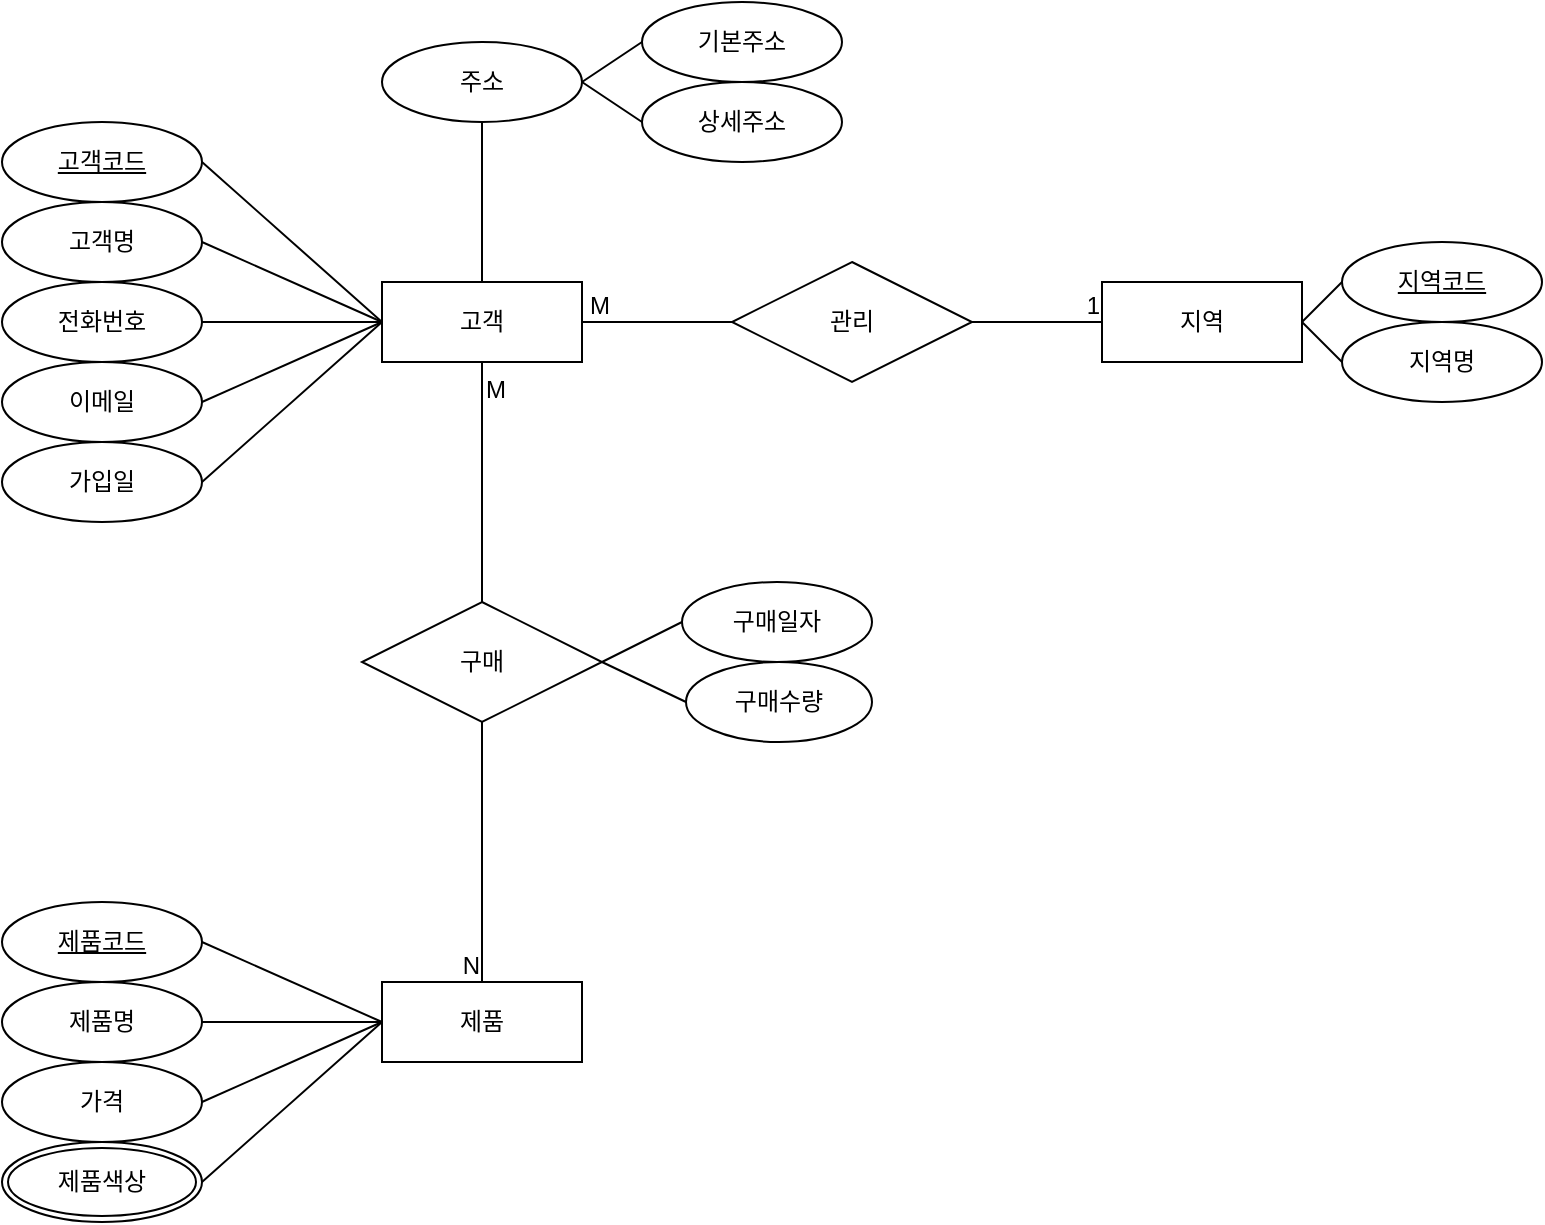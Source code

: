 <mxfile version="23.0.2" type="github" pages="2">
  <diagram name="페이지-1" id="3c_zR6h8Y0xAuQywZSEh">
    <mxGraphModel dx="1320" dy="755" grid="1" gridSize="10" guides="1" tooltips="1" connect="1" arrows="1" fold="1" page="1" pageScale="1" pageWidth="827" pageHeight="1169" math="0" shadow="0">
      <root>
        <mxCell id="0" />
        <mxCell id="1" parent="0" />
        <mxCell id="mEvZA36KdRtor6zK0jfW-5" value="고객명" style="ellipse;whiteSpace=wrap;html=1;align=center;" vertex="1" parent="1">
          <mxGeometry x="40" y="140" width="100" height="40" as="geometry" />
        </mxCell>
        <mxCell id="mEvZA36KdRtor6zK0jfW-7" value="고객" style="whiteSpace=wrap;html=1;align=center;" vertex="1" parent="1">
          <mxGeometry x="230" y="180" width="100" height="40" as="geometry" />
        </mxCell>
        <mxCell id="mEvZA36KdRtor6zK0jfW-8" value="전화번호" style="ellipse;whiteSpace=wrap;html=1;align=center;" vertex="1" parent="1">
          <mxGeometry x="40" y="180" width="100" height="40" as="geometry" />
        </mxCell>
        <mxCell id="mEvZA36KdRtor6zK0jfW-9" value="이메일" style="ellipse;whiteSpace=wrap;html=1;align=center;" vertex="1" parent="1">
          <mxGeometry x="40" y="220" width="100" height="40" as="geometry" />
        </mxCell>
        <mxCell id="mEvZA36KdRtor6zK0jfW-12" value="가입일" style="ellipse;whiteSpace=wrap;html=1;align=center;" vertex="1" parent="1">
          <mxGeometry x="40" y="260" width="100" height="40" as="geometry" />
        </mxCell>
        <mxCell id="mEvZA36KdRtor6zK0jfW-15" value="" style="endArrow=none;html=1;rounded=0;entryX=0;entryY=0.5;entryDx=0;entryDy=0;exitX=1;exitY=0.5;exitDx=0;exitDy=0;" edge="1" parent="1" source="mEvZA36KdRtor6zK0jfW-52" target="mEvZA36KdRtor6zK0jfW-7">
          <mxGeometry relative="1" as="geometry">
            <mxPoint x="140" y="100" as="sourcePoint" />
            <mxPoint x="300" y="99.52" as="targetPoint" />
          </mxGeometry>
        </mxCell>
        <mxCell id="mEvZA36KdRtor6zK0jfW-16" value="" style="endArrow=none;html=1;rounded=0;exitX=1;exitY=0.5;exitDx=0;exitDy=0;entryX=0;entryY=0.5;entryDx=0;entryDy=0;" edge="1" parent="1" source="mEvZA36KdRtor6zK0jfW-5" target="mEvZA36KdRtor6zK0jfW-7">
          <mxGeometry relative="1" as="geometry">
            <mxPoint x="270" y="330" as="sourcePoint" />
            <mxPoint x="430" y="330" as="targetPoint" />
          </mxGeometry>
        </mxCell>
        <mxCell id="mEvZA36KdRtor6zK0jfW-17" value="" style="endArrow=none;html=1;rounded=0;exitX=1;exitY=0.5;exitDx=0;exitDy=0;entryX=0;entryY=0.5;entryDx=0;entryDy=0;" edge="1" parent="1" source="mEvZA36KdRtor6zK0jfW-8" target="mEvZA36KdRtor6zK0jfW-7">
          <mxGeometry relative="1" as="geometry">
            <mxPoint x="280" y="340" as="sourcePoint" />
            <mxPoint x="440" y="340" as="targetPoint" />
          </mxGeometry>
        </mxCell>
        <mxCell id="mEvZA36KdRtor6zK0jfW-18" value="" style="endArrow=none;html=1;rounded=0;exitX=1;exitY=0.5;exitDx=0;exitDy=0;entryX=0;entryY=0.5;entryDx=0;entryDy=0;" edge="1" parent="1" source="mEvZA36KdRtor6zK0jfW-9" target="mEvZA36KdRtor6zK0jfW-7">
          <mxGeometry relative="1" as="geometry">
            <mxPoint x="290" y="350" as="sourcePoint" />
            <mxPoint x="450" y="350" as="targetPoint" />
          </mxGeometry>
        </mxCell>
        <mxCell id="mEvZA36KdRtor6zK0jfW-20" value="" style="endArrow=none;html=1;rounded=0;exitX=1;exitY=0.5;exitDx=0;exitDy=0;entryX=0;entryY=0.5;entryDx=0;entryDy=0;" edge="1" parent="1" source="mEvZA36KdRtor6zK0jfW-12" target="mEvZA36KdRtor6zK0jfW-7">
          <mxGeometry relative="1" as="geometry">
            <mxPoint x="310" y="370" as="sourcePoint" />
            <mxPoint x="470" y="370" as="targetPoint" />
          </mxGeometry>
        </mxCell>
        <mxCell id="mEvZA36KdRtor6zK0jfW-22" value="제품" style="whiteSpace=wrap;html=1;align=center;" vertex="1" parent="1">
          <mxGeometry x="230" y="530" width="100" height="40" as="geometry" />
        </mxCell>
        <mxCell id="mEvZA36KdRtor6zK0jfW-28" value="제품코드" style="ellipse;whiteSpace=wrap;html=1;align=center;fontStyle=4;" vertex="1" parent="1">
          <mxGeometry x="40" y="490" width="100" height="40" as="geometry" />
        </mxCell>
        <mxCell id="mEvZA36KdRtor6zK0jfW-29" value="제품명" style="ellipse;whiteSpace=wrap;html=1;align=center;" vertex="1" parent="1">
          <mxGeometry x="40" y="530" width="100" height="40" as="geometry" />
        </mxCell>
        <mxCell id="mEvZA36KdRtor6zK0jfW-31" value="가격" style="ellipse;whiteSpace=wrap;html=1;align=center;" vertex="1" parent="1">
          <mxGeometry x="40" y="570" width="100" height="40" as="geometry" />
        </mxCell>
        <mxCell id="mEvZA36KdRtor6zK0jfW-47" value="구매수량" style="ellipse;whiteSpace=wrap;html=1;align=center;" vertex="1" parent="1">
          <mxGeometry x="382" y="370" width="93" height="40" as="geometry" />
        </mxCell>
        <mxCell id="mEvZA36KdRtor6zK0jfW-48" value="구매일자" style="ellipse;whiteSpace=wrap;html=1;align=center;" vertex="1" parent="1">
          <mxGeometry x="380" y="330" width="95" height="40" as="geometry" />
        </mxCell>
        <mxCell id="mEvZA36KdRtor6zK0jfW-52" value="고객코드" style="ellipse;whiteSpace=wrap;html=1;align=center;fontStyle=4;" vertex="1" parent="1">
          <mxGeometry x="40" y="100" width="100" height="40" as="geometry" />
        </mxCell>
        <mxCell id="mEvZA36KdRtor6zK0jfW-55" value="기본주소" style="ellipse;whiteSpace=wrap;html=1;align=center;" vertex="1" parent="1">
          <mxGeometry x="360" y="40" width="100" height="40" as="geometry" />
        </mxCell>
        <mxCell id="mEvZA36KdRtor6zK0jfW-56" value="상세주소" style="ellipse;whiteSpace=wrap;html=1;align=center;" vertex="1" parent="1">
          <mxGeometry x="360" y="80" width="100" height="40" as="geometry" />
        </mxCell>
        <mxCell id="mEvZA36KdRtor6zK0jfW-58" value="지역명" style="ellipse;whiteSpace=wrap;html=1;align=center;" vertex="1" parent="1">
          <mxGeometry x="710" y="200" width="100" height="40" as="geometry" />
        </mxCell>
        <mxCell id="mEvZA36KdRtor6zK0jfW-60" value="관리" style="shape=rhombus;perimeter=rhombusPerimeter;whiteSpace=wrap;html=1;align=center;" vertex="1" parent="1">
          <mxGeometry x="405" y="170" width="120" height="60" as="geometry" />
        </mxCell>
        <mxCell id="mEvZA36KdRtor6zK0jfW-62" value="제품색상" style="ellipse;shape=doubleEllipse;margin=3;whiteSpace=wrap;html=1;align=center;" vertex="1" parent="1">
          <mxGeometry x="40" y="610" width="100" height="40" as="geometry" />
        </mxCell>
        <mxCell id="mEvZA36KdRtor6zK0jfW-63" value="" style="endArrow=none;html=1;rounded=0;exitX=1;exitY=0.5;exitDx=0;exitDy=0;entryX=0;entryY=0.5;entryDx=0;entryDy=0;" edge="1" parent="1" source="mEvZA36KdRtor6zK0jfW-28" target="mEvZA36KdRtor6zK0jfW-22">
          <mxGeometry relative="1" as="geometry">
            <mxPoint x="150" y="509.52" as="sourcePoint" />
            <mxPoint x="310" y="509.52" as="targetPoint" />
          </mxGeometry>
        </mxCell>
        <mxCell id="mEvZA36KdRtor6zK0jfW-64" value="" style="endArrow=none;html=1;rounded=0;exitX=1;exitY=0.5;exitDx=0;exitDy=0;entryX=0;entryY=0.5;entryDx=0;entryDy=0;" edge="1" parent="1" source="mEvZA36KdRtor6zK0jfW-29" target="mEvZA36KdRtor6zK0jfW-22">
          <mxGeometry relative="1" as="geometry">
            <mxPoint x="430" y="400" as="sourcePoint" />
            <mxPoint x="590" y="400" as="targetPoint" />
          </mxGeometry>
        </mxCell>
        <mxCell id="mEvZA36KdRtor6zK0jfW-65" value="" style="endArrow=none;html=1;rounded=0;exitX=1;exitY=0.5;exitDx=0;exitDy=0;entryX=0;entryY=0.5;entryDx=0;entryDy=0;" edge="1" parent="1" source="mEvZA36KdRtor6zK0jfW-31" target="mEvZA36KdRtor6zK0jfW-22">
          <mxGeometry relative="1" as="geometry">
            <mxPoint x="440" y="410" as="sourcePoint" />
            <mxPoint x="600" y="410" as="targetPoint" />
          </mxGeometry>
        </mxCell>
        <mxCell id="mEvZA36KdRtor6zK0jfW-66" value="" style="endArrow=none;html=1;rounded=0;exitX=1;exitY=0.5;exitDx=0;exitDy=0;entryX=0;entryY=0.5;entryDx=0;entryDy=0;" edge="1" parent="1" source="mEvZA36KdRtor6zK0jfW-62" target="mEvZA36KdRtor6zK0jfW-22">
          <mxGeometry relative="1" as="geometry">
            <mxPoint x="450" y="420" as="sourcePoint" />
            <mxPoint x="610" y="420" as="targetPoint" />
          </mxGeometry>
        </mxCell>
        <mxCell id="mEvZA36KdRtor6zK0jfW-67" value="" style="endArrow=none;html=1;rounded=0;exitX=0;exitY=0.5;exitDx=0;exitDy=0;entryX=1;entryY=0.5;entryDx=0;entryDy=0;" edge="1" parent="1" source="mEvZA36KdRtor6zK0jfW-60" target="mEvZA36KdRtor6zK0jfW-7">
          <mxGeometry relative="1" as="geometry">
            <mxPoint x="420" y="280" as="sourcePoint" />
            <mxPoint x="580" y="280" as="targetPoint" />
          </mxGeometry>
        </mxCell>
        <mxCell id="mEvZA36KdRtor6zK0jfW-68" value="M" style="resizable=0;html=1;whiteSpace=wrap;align=right;verticalAlign=bottom;" connectable="0" vertex="1" parent="mEvZA36KdRtor6zK0jfW-67">
          <mxGeometry x="1" relative="1" as="geometry">
            <mxPoint x="15" as="offset" />
          </mxGeometry>
        </mxCell>
        <mxCell id="mEvZA36KdRtor6zK0jfW-69" value="지역" style="whiteSpace=wrap;html=1;align=center;" vertex="1" parent="1">
          <mxGeometry x="590" y="180" width="100" height="40" as="geometry" />
        </mxCell>
        <mxCell id="mEvZA36KdRtor6zK0jfW-70" value="" style="endArrow=none;html=1;rounded=0;entryX=0;entryY=0.5;entryDx=0;entryDy=0;exitX=1;exitY=0.5;exitDx=0;exitDy=0;" edge="1" parent="1" source="mEvZA36KdRtor6zK0jfW-60" target="mEvZA36KdRtor6zK0jfW-69">
          <mxGeometry relative="1" as="geometry">
            <mxPoint x="420" y="280" as="sourcePoint" />
            <mxPoint x="580" y="280" as="targetPoint" />
          </mxGeometry>
        </mxCell>
        <mxCell id="mEvZA36KdRtor6zK0jfW-71" value="1" style="resizable=0;html=1;whiteSpace=wrap;align=right;verticalAlign=bottom;" connectable="0" vertex="1" parent="mEvZA36KdRtor6zK0jfW-70">
          <mxGeometry x="1" relative="1" as="geometry" />
        </mxCell>
        <mxCell id="mEvZA36KdRtor6zK0jfW-76" value="" style="endArrow=none;html=1;rounded=0;exitX=0.5;exitY=1;exitDx=0;exitDy=0;entryX=0.5;entryY=0;entryDx=0;entryDy=0;" edge="1" parent="1" source="mEvZA36KdRtor6zK0jfW-7" target="mEvZA36KdRtor6zK0jfW-22">
          <mxGeometry relative="1" as="geometry">
            <mxPoint x="420" y="390" as="sourcePoint" />
            <mxPoint x="580" y="390" as="targetPoint" />
          </mxGeometry>
        </mxCell>
        <mxCell id="mEvZA36KdRtor6zK0jfW-77" value="M" style="resizable=0;html=1;whiteSpace=wrap;align=left;verticalAlign=bottom;" connectable="0" vertex="1" parent="mEvZA36KdRtor6zK0jfW-76">
          <mxGeometry x="-1" relative="1" as="geometry">
            <mxPoint y="22" as="offset" />
          </mxGeometry>
        </mxCell>
        <mxCell id="mEvZA36KdRtor6zK0jfW-78" value="N" style="resizable=0;html=1;whiteSpace=wrap;align=right;verticalAlign=bottom;" connectable="0" vertex="1" parent="mEvZA36KdRtor6zK0jfW-76">
          <mxGeometry x="1" relative="1" as="geometry" />
        </mxCell>
        <mxCell id="mEvZA36KdRtor6zK0jfW-43" value="구매" style="shape=rhombus;perimeter=rhombusPerimeter;whiteSpace=wrap;html=1;align=center;" vertex="1" parent="1">
          <mxGeometry x="220" y="340" width="120" height="60" as="geometry" />
        </mxCell>
        <mxCell id="mEvZA36KdRtor6zK0jfW-79" value="" style="endArrow=none;html=1;rounded=0;entryX=0;entryY=0.5;entryDx=0;entryDy=0;exitX=1;exitY=0.5;exitDx=0;exitDy=0;" edge="1" parent="1" source="mEvZA36KdRtor6zK0jfW-69">
          <mxGeometry relative="1" as="geometry">
            <mxPoint x="420" y="280" as="sourcePoint" />
            <mxPoint x="710" y="180" as="targetPoint" />
          </mxGeometry>
        </mxCell>
        <mxCell id="mEvZA36KdRtor6zK0jfW-80" value="" style="endArrow=none;html=1;rounded=0;entryX=0;entryY=0.5;entryDx=0;entryDy=0;exitX=1;exitY=0.5;exitDx=0;exitDy=0;" edge="1" parent="1" source="mEvZA36KdRtor6zK0jfW-69" target="mEvZA36KdRtor6zK0jfW-58">
          <mxGeometry relative="1" as="geometry">
            <mxPoint x="430" y="290" as="sourcePoint" />
            <mxPoint x="590" y="290" as="targetPoint" />
          </mxGeometry>
        </mxCell>
        <mxCell id="mEvZA36KdRtor6zK0jfW-81" value="" style="endArrow=none;html=1;rounded=0;exitX=1;exitY=0.5;exitDx=0;exitDy=0;entryX=0;entryY=0.5;entryDx=0;entryDy=0;" edge="1" parent="1" source="mEvZA36KdRtor6zK0jfW-43" target="mEvZA36KdRtor6zK0jfW-48">
          <mxGeometry relative="1" as="geometry">
            <mxPoint x="420" y="280" as="sourcePoint" />
            <mxPoint x="580" y="280" as="targetPoint" />
          </mxGeometry>
        </mxCell>
        <mxCell id="mEvZA36KdRtor6zK0jfW-82" value="" style="endArrow=none;html=1;rounded=0;exitX=1;exitY=0.5;exitDx=0;exitDy=0;entryX=0;entryY=0.5;entryDx=0;entryDy=0;" edge="1" parent="1" source="mEvZA36KdRtor6zK0jfW-43" target="mEvZA36KdRtor6zK0jfW-47">
          <mxGeometry relative="1" as="geometry">
            <mxPoint x="350" y="380" as="sourcePoint" />
            <mxPoint x="390" y="360" as="targetPoint" />
          </mxGeometry>
        </mxCell>
        <mxCell id="mEvZA36KdRtor6zK0jfW-83" value="" style="endArrow=none;html=1;rounded=0;entryX=0;entryY=0.5;entryDx=0;entryDy=0;exitX=1;exitY=0.5;exitDx=0;exitDy=0;" edge="1" parent="1" target="mEvZA36KdRtor6zK0jfW-56">
          <mxGeometry relative="1" as="geometry">
            <mxPoint x="330" y="80" as="sourcePoint" />
            <mxPoint x="590" y="390" as="targetPoint" />
          </mxGeometry>
        </mxCell>
        <mxCell id="mEvZA36KdRtor6zK0jfW-84" value="" style="endArrow=none;html=1;rounded=0;entryX=0;entryY=0.5;entryDx=0;entryDy=0;exitX=1;exitY=0.5;exitDx=0;exitDy=0;" edge="1" parent="1" target="mEvZA36KdRtor6zK0jfW-55">
          <mxGeometry relative="1" as="geometry">
            <mxPoint x="330" y="80" as="sourcePoint" />
            <mxPoint x="590" y="390" as="targetPoint" />
          </mxGeometry>
        </mxCell>
        <mxCell id="F5dXFgaPt2NokqPXZYKU-1" value="" style="endArrow=none;html=1;rounded=0;entryX=0.5;entryY=1;entryDx=0;entryDy=0;exitX=0.5;exitY=0;exitDx=0;exitDy=0;" edge="1" parent="1" source="mEvZA36KdRtor6zK0jfW-7">
          <mxGeometry relative="1" as="geometry">
            <mxPoint x="420" y="390" as="sourcePoint" />
            <mxPoint x="280" y="100" as="targetPoint" />
          </mxGeometry>
        </mxCell>
        <mxCell id="nSaoKLv5-yWsEOKFn6Sa-4" value="지역코드" style="ellipse;whiteSpace=wrap;html=1;align=center;fontStyle=4;" vertex="1" parent="1">
          <mxGeometry x="710" y="160" width="100" height="40" as="geometry" />
        </mxCell>
        <mxCell id="lfsUD6W6kLEV2ke7SukF-1" value="주소" style="ellipse;whiteSpace=wrap;html=1;align=center;" vertex="1" parent="1">
          <mxGeometry x="230" y="60" width="100" height="40" as="geometry" />
        </mxCell>
      </root>
    </mxGraphModel>
  </diagram>
  <diagram id="XVzaZnLYvaLt9cvAj1lR" name="페이지-2">
    <mxGraphModel dx="1386" dy="793" grid="1" gridSize="10" guides="1" tooltips="1" connect="1" arrows="1" fold="1" page="1" pageScale="1" pageWidth="827" pageHeight="1169" math="0" shadow="0">
      <root>
        <mxCell id="0" />
        <mxCell id="1" parent="0" />
        <mxCell id="TPJFDC79TwoH6nAtgF6i-1" value="고객" style="shape=table;startSize=30;container=1;collapsible=1;childLayout=tableLayout;fixedRows=1;rowLines=0;fontStyle=1;align=center;resizeLast=1;html=1;" vertex="1" parent="1">
          <mxGeometry x="40" y="40" width="180" height="271" as="geometry" />
        </mxCell>
        <mxCell id="pOm3DlhAGnKM-j4Cu1Fz-1" value="" style="shape=tableRow;horizontal=0;startSize=0;swimlaneHead=0;swimlaneBody=0;fillColor=none;collapsible=0;dropTarget=0;points=[[0,0.5],[1,0.5]];portConstraint=eastwest;top=0;left=0;right=0;bottom=1;" vertex="1" parent="TPJFDC79TwoH6nAtgF6i-1">
          <mxGeometry y="30" width="180" height="30" as="geometry" />
        </mxCell>
        <mxCell id="pOm3DlhAGnKM-j4Cu1Fz-2" value="PK" style="shape=partialRectangle;connectable=0;fillColor=none;top=0;left=0;bottom=0;right=0;fontStyle=1;overflow=hidden;whiteSpace=wrap;html=1;" vertex="1" parent="pOm3DlhAGnKM-j4Cu1Fz-1">
          <mxGeometry width="30" height="30" as="geometry">
            <mxRectangle width="30" height="30" as="alternateBounds" />
          </mxGeometry>
        </mxCell>
        <mxCell id="pOm3DlhAGnKM-j4Cu1Fz-3" value="지역코드" style="shape=partialRectangle;connectable=0;fillColor=none;top=0;left=0;bottom=0;right=0;align=left;spacingLeft=6;fontStyle=5;overflow=hidden;whiteSpace=wrap;html=1;" vertex="1" parent="pOm3DlhAGnKM-j4Cu1Fz-1">
          <mxGeometry x="30" width="150" height="30" as="geometry">
            <mxRectangle width="150" height="30" as="alternateBounds" />
          </mxGeometry>
        </mxCell>
        <mxCell id="TPJFDC79TwoH6nAtgF6i-2" value="" style="shape=tableRow;horizontal=0;startSize=0;swimlaneHead=0;swimlaneBody=0;fillColor=none;collapsible=0;dropTarget=0;points=[[0,0.5],[1,0.5]];portConstraint=eastwest;top=0;left=0;right=0;bottom=1;" vertex="1" parent="TPJFDC79TwoH6nAtgF6i-1">
          <mxGeometry y="60" width="180" height="30" as="geometry" />
        </mxCell>
        <mxCell id="TPJFDC79TwoH6nAtgF6i-3" value="PK" style="shape=partialRectangle;connectable=0;fillColor=none;top=0;left=0;bottom=0;right=0;fontStyle=1;overflow=hidden;whiteSpace=wrap;html=1;" vertex="1" parent="TPJFDC79TwoH6nAtgF6i-2">
          <mxGeometry width="30" height="30" as="geometry">
            <mxRectangle width="30" height="30" as="alternateBounds" />
          </mxGeometry>
        </mxCell>
        <mxCell id="TPJFDC79TwoH6nAtgF6i-4" value="고객코드" style="shape=partialRectangle;connectable=0;fillColor=none;top=0;left=0;bottom=0;right=0;align=left;spacingLeft=6;fontStyle=5;overflow=hidden;whiteSpace=wrap;html=1;" vertex="1" parent="TPJFDC79TwoH6nAtgF6i-2">
          <mxGeometry x="30" width="150" height="30" as="geometry">
            <mxRectangle width="150" height="30" as="alternateBounds" />
          </mxGeometry>
        </mxCell>
        <mxCell id="TPJFDC79TwoH6nAtgF6i-5" value="" style="shape=tableRow;horizontal=0;startSize=0;swimlaneHead=0;swimlaneBody=0;fillColor=none;collapsible=0;dropTarget=0;points=[[0,0.5],[1,0.5]];portConstraint=eastwest;top=0;left=0;right=0;bottom=0;" vertex="1" parent="TPJFDC79TwoH6nAtgF6i-1">
          <mxGeometry y="90" width="180" height="30" as="geometry" />
        </mxCell>
        <mxCell id="TPJFDC79TwoH6nAtgF6i-6" value="" style="shape=partialRectangle;connectable=0;fillColor=none;top=0;left=0;bottom=0;right=0;editable=1;overflow=hidden;whiteSpace=wrap;html=1;" vertex="1" parent="TPJFDC79TwoH6nAtgF6i-5">
          <mxGeometry width="30" height="30" as="geometry">
            <mxRectangle width="30" height="30" as="alternateBounds" />
          </mxGeometry>
        </mxCell>
        <mxCell id="TPJFDC79TwoH6nAtgF6i-7" value="고객명" style="shape=partialRectangle;connectable=0;fillColor=none;top=0;left=0;bottom=0;right=0;align=left;spacingLeft=6;overflow=hidden;whiteSpace=wrap;html=1;" vertex="1" parent="TPJFDC79TwoH6nAtgF6i-5">
          <mxGeometry x="30" width="150" height="30" as="geometry">
            <mxRectangle width="150" height="30" as="alternateBounds" />
          </mxGeometry>
        </mxCell>
        <mxCell id="TPJFDC79TwoH6nAtgF6i-8" value="" style="shape=tableRow;horizontal=0;startSize=0;swimlaneHead=0;swimlaneBody=0;fillColor=none;collapsible=0;dropTarget=0;points=[[0,0.5],[1,0.5]];portConstraint=eastwest;top=0;left=0;right=0;bottom=0;" vertex="1" parent="TPJFDC79TwoH6nAtgF6i-1">
          <mxGeometry y="120" width="180" height="30" as="geometry" />
        </mxCell>
        <mxCell id="TPJFDC79TwoH6nAtgF6i-9" value="" style="shape=partialRectangle;connectable=0;fillColor=none;top=0;left=0;bottom=0;right=0;editable=1;overflow=hidden;whiteSpace=wrap;html=1;" vertex="1" parent="TPJFDC79TwoH6nAtgF6i-8">
          <mxGeometry width="30" height="30" as="geometry">
            <mxRectangle width="30" height="30" as="alternateBounds" />
          </mxGeometry>
        </mxCell>
        <mxCell id="TPJFDC79TwoH6nAtgF6i-10" value="전화번호" style="shape=partialRectangle;connectable=0;fillColor=none;top=0;left=0;bottom=0;right=0;align=left;spacingLeft=6;overflow=hidden;whiteSpace=wrap;html=1;" vertex="1" parent="TPJFDC79TwoH6nAtgF6i-8">
          <mxGeometry x="30" width="150" height="30" as="geometry">
            <mxRectangle width="150" height="30" as="alternateBounds" />
          </mxGeometry>
        </mxCell>
        <mxCell id="TPJFDC79TwoH6nAtgF6i-11" value="" style="shape=tableRow;horizontal=0;startSize=0;swimlaneHead=0;swimlaneBody=0;fillColor=none;collapsible=0;dropTarget=0;points=[[0,0.5],[1,0.5]];portConstraint=eastwest;top=0;left=0;right=0;bottom=0;" vertex="1" parent="TPJFDC79TwoH6nAtgF6i-1">
          <mxGeometry y="150" width="180" height="30" as="geometry" />
        </mxCell>
        <mxCell id="TPJFDC79TwoH6nAtgF6i-12" value="" style="shape=partialRectangle;connectable=0;fillColor=none;top=0;left=0;bottom=0;right=0;editable=1;overflow=hidden;whiteSpace=wrap;html=1;" vertex="1" parent="TPJFDC79TwoH6nAtgF6i-11">
          <mxGeometry width="30" height="30" as="geometry">
            <mxRectangle width="30" height="30" as="alternateBounds" />
          </mxGeometry>
        </mxCell>
        <mxCell id="TPJFDC79TwoH6nAtgF6i-13" value="이메일" style="shape=partialRectangle;connectable=0;fillColor=none;top=0;left=0;bottom=0;right=0;align=left;spacingLeft=6;overflow=hidden;whiteSpace=wrap;html=1;" vertex="1" parent="TPJFDC79TwoH6nAtgF6i-11">
          <mxGeometry x="30" width="150" height="30" as="geometry">
            <mxRectangle width="150" height="30" as="alternateBounds" />
          </mxGeometry>
        </mxCell>
        <mxCell id="ReQp_iKxdrSONo8z3TGh-1" value="" style="shape=tableRow;horizontal=0;startSize=0;swimlaneHead=0;swimlaneBody=0;fillColor=none;collapsible=0;dropTarget=0;points=[[0,0.5],[1,0.5]];portConstraint=eastwest;top=0;left=0;right=0;bottom=0;" vertex="1" parent="TPJFDC79TwoH6nAtgF6i-1">
          <mxGeometry y="180" width="180" height="30" as="geometry" />
        </mxCell>
        <mxCell id="ReQp_iKxdrSONo8z3TGh-2" value="" style="shape=partialRectangle;connectable=0;fillColor=none;top=0;left=0;bottom=0;right=0;editable=1;overflow=hidden;whiteSpace=wrap;html=1;" vertex="1" parent="ReQp_iKxdrSONo8z3TGh-1">
          <mxGeometry width="30" height="30" as="geometry">
            <mxRectangle width="30" height="30" as="alternateBounds" />
          </mxGeometry>
        </mxCell>
        <mxCell id="ReQp_iKxdrSONo8z3TGh-3" value="가입일" style="shape=partialRectangle;connectable=0;fillColor=none;top=0;left=0;bottom=0;right=0;align=left;spacingLeft=6;overflow=hidden;whiteSpace=wrap;html=1;" vertex="1" parent="ReQp_iKxdrSONo8z3TGh-1">
          <mxGeometry x="30" width="150" height="30" as="geometry">
            <mxRectangle width="150" height="30" as="alternateBounds" />
          </mxGeometry>
        </mxCell>
        <mxCell id="Y9GeTZCJ2qRuIse5xdm1-40" value="" style="shape=tableRow;horizontal=0;startSize=0;swimlaneHead=0;swimlaneBody=0;fillColor=none;collapsible=0;dropTarget=0;points=[[0,0.5],[1,0.5]];portConstraint=eastwest;top=0;left=0;right=0;bottom=0;" vertex="1" parent="TPJFDC79TwoH6nAtgF6i-1">
          <mxGeometry y="210" width="180" height="30" as="geometry" />
        </mxCell>
        <mxCell id="Y9GeTZCJ2qRuIse5xdm1-41" value="" style="shape=partialRectangle;connectable=0;fillColor=none;top=0;left=0;bottom=0;right=0;editable=1;overflow=hidden;whiteSpace=wrap;html=1;" vertex="1" parent="Y9GeTZCJ2qRuIse5xdm1-40">
          <mxGeometry width="30" height="30" as="geometry">
            <mxRectangle width="30" height="30" as="alternateBounds" />
          </mxGeometry>
        </mxCell>
        <mxCell id="Y9GeTZCJ2qRuIse5xdm1-42" value="기본주소" style="shape=partialRectangle;connectable=0;fillColor=none;top=0;left=0;bottom=0;right=0;align=left;spacingLeft=6;overflow=hidden;whiteSpace=wrap;html=1;" vertex="1" parent="Y9GeTZCJ2qRuIse5xdm1-40">
          <mxGeometry x="30" width="150" height="30" as="geometry">
            <mxRectangle width="150" height="30" as="alternateBounds" />
          </mxGeometry>
        </mxCell>
        <mxCell id="Y9GeTZCJ2qRuIse5xdm1-43" value="" style="shape=tableRow;horizontal=0;startSize=0;swimlaneHead=0;swimlaneBody=0;fillColor=none;collapsible=0;dropTarget=0;points=[[0,0.5],[1,0.5]];portConstraint=eastwest;top=0;left=0;right=0;bottom=0;" vertex="1" parent="TPJFDC79TwoH6nAtgF6i-1">
          <mxGeometry y="240" width="180" height="30" as="geometry" />
        </mxCell>
        <mxCell id="Y9GeTZCJ2qRuIse5xdm1-44" value="" style="shape=partialRectangle;connectable=0;fillColor=none;top=0;left=0;bottom=0;right=0;editable=1;overflow=hidden;whiteSpace=wrap;html=1;" vertex="1" parent="Y9GeTZCJ2qRuIse5xdm1-43">
          <mxGeometry width="30" height="30" as="geometry">
            <mxRectangle width="30" height="30" as="alternateBounds" />
          </mxGeometry>
        </mxCell>
        <mxCell id="Y9GeTZCJ2qRuIse5xdm1-45" value="상세주소" style="shape=partialRectangle;connectable=0;fillColor=none;top=0;left=0;bottom=0;right=0;align=left;spacingLeft=6;overflow=hidden;whiteSpace=wrap;html=1;" vertex="1" parent="Y9GeTZCJ2qRuIse5xdm1-43">
          <mxGeometry x="30" width="150" height="30" as="geometry">
            <mxRectangle width="150" height="30" as="alternateBounds" />
          </mxGeometry>
        </mxCell>
        <mxCell id="K4bxwRtAQrGZF5lPv1op-1" value="지역" style="shape=table;startSize=30;container=1;collapsible=1;childLayout=tableLayout;fixedRows=1;rowLines=0;fontStyle=1;align=center;resizeLast=1;html=1;" vertex="1" parent="1">
          <mxGeometry x="430" y="40" width="180" height="90" as="geometry" />
        </mxCell>
        <mxCell id="K4bxwRtAQrGZF5lPv1op-2" value="" style="shape=tableRow;horizontal=0;startSize=0;swimlaneHead=0;swimlaneBody=0;fillColor=none;collapsible=0;dropTarget=0;points=[[0,0.5],[1,0.5]];portConstraint=eastwest;top=0;left=0;right=0;bottom=1;" vertex="1" parent="K4bxwRtAQrGZF5lPv1op-1">
          <mxGeometry y="30" width="180" height="30" as="geometry" />
        </mxCell>
        <mxCell id="K4bxwRtAQrGZF5lPv1op-3" value="PK" style="shape=partialRectangle;connectable=0;fillColor=none;top=0;left=0;bottom=0;right=0;fontStyle=1;overflow=hidden;whiteSpace=wrap;html=1;" vertex="1" parent="K4bxwRtAQrGZF5lPv1op-2">
          <mxGeometry width="30" height="30" as="geometry">
            <mxRectangle width="30" height="30" as="alternateBounds" />
          </mxGeometry>
        </mxCell>
        <mxCell id="K4bxwRtAQrGZF5lPv1op-4" value="지역코드" style="shape=partialRectangle;connectable=0;fillColor=none;top=0;left=0;bottom=0;right=0;align=left;spacingLeft=6;fontStyle=5;overflow=hidden;whiteSpace=wrap;html=1;" vertex="1" parent="K4bxwRtAQrGZF5lPv1op-2">
          <mxGeometry x="30" width="150" height="30" as="geometry">
            <mxRectangle width="150" height="30" as="alternateBounds" />
          </mxGeometry>
        </mxCell>
        <mxCell id="K4bxwRtAQrGZF5lPv1op-5" value="" style="shape=tableRow;horizontal=0;startSize=0;swimlaneHead=0;swimlaneBody=0;fillColor=none;collapsible=0;dropTarget=0;points=[[0,0.5],[1,0.5]];portConstraint=eastwest;top=0;left=0;right=0;bottom=0;" vertex="1" parent="K4bxwRtAQrGZF5lPv1op-1">
          <mxGeometry y="60" width="180" height="30" as="geometry" />
        </mxCell>
        <mxCell id="K4bxwRtAQrGZF5lPv1op-6" value="" style="shape=partialRectangle;connectable=0;fillColor=none;top=0;left=0;bottom=0;right=0;editable=1;overflow=hidden;whiteSpace=wrap;html=1;" vertex="1" parent="K4bxwRtAQrGZF5lPv1op-5">
          <mxGeometry width="30" height="30" as="geometry">
            <mxRectangle width="30" height="30" as="alternateBounds" />
          </mxGeometry>
        </mxCell>
        <mxCell id="K4bxwRtAQrGZF5lPv1op-7" value="지역명" style="shape=partialRectangle;connectable=0;fillColor=none;top=0;left=0;bottom=0;right=0;align=left;spacingLeft=6;overflow=hidden;whiteSpace=wrap;html=1;" vertex="1" parent="K4bxwRtAQrGZF5lPv1op-5">
          <mxGeometry x="30" width="150" height="30" as="geometry">
            <mxRectangle width="150" height="30" as="alternateBounds" />
          </mxGeometry>
        </mxCell>
        <mxCell id="IzcwA6AAv1if52qsV-yn-1" value="제품" style="shape=table;startSize=30;container=1;collapsible=1;childLayout=tableLayout;fixedRows=1;rowLines=0;fontStyle=1;align=center;resizeLast=1;html=1;" vertex="1" parent="1">
          <mxGeometry x="500" y="180" width="180" height="120" as="geometry" />
        </mxCell>
        <mxCell id="IzcwA6AAv1if52qsV-yn-2" value="" style="shape=tableRow;horizontal=0;startSize=0;swimlaneHead=0;swimlaneBody=0;fillColor=none;collapsible=0;dropTarget=0;points=[[0,0.5],[1,0.5]];portConstraint=eastwest;top=0;left=0;right=0;bottom=1;" vertex="1" parent="IzcwA6AAv1if52qsV-yn-1">
          <mxGeometry y="30" width="180" height="30" as="geometry" />
        </mxCell>
        <mxCell id="IzcwA6AAv1if52qsV-yn-3" value="PK" style="shape=partialRectangle;connectable=0;fillColor=none;top=0;left=0;bottom=0;right=0;fontStyle=1;overflow=hidden;whiteSpace=wrap;html=1;" vertex="1" parent="IzcwA6AAv1if52qsV-yn-2">
          <mxGeometry width="30" height="30" as="geometry">
            <mxRectangle width="30" height="30" as="alternateBounds" />
          </mxGeometry>
        </mxCell>
        <mxCell id="IzcwA6AAv1if52qsV-yn-4" value="제품코드" style="shape=partialRectangle;connectable=0;fillColor=none;top=0;left=0;bottom=0;right=0;align=left;spacingLeft=6;fontStyle=5;overflow=hidden;whiteSpace=wrap;html=1;" vertex="1" parent="IzcwA6AAv1if52qsV-yn-2">
          <mxGeometry x="30" width="150" height="30" as="geometry">
            <mxRectangle width="150" height="30" as="alternateBounds" />
          </mxGeometry>
        </mxCell>
        <mxCell id="IzcwA6AAv1if52qsV-yn-5" value="" style="shape=tableRow;horizontal=0;startSize=0;swimlaneHead=0;swimlaneBody=0;fillColor=none;collapsible=0;dropTarget=0;points=[[0,0.5],[1,0.5]];portConstraint=eastwest;top=0;left=0;right=0;bottom=0;" vertex="1" parent="IzcwA6AAv1if52qsV-yn-1">
          <mxGeometry y="60" width="180" height="30" as="geometry" />
        </mxCell>
        <mxCell id="IzcwA6AAv1if52qsV-yn-6" value="" style="shape=partialRectangle;connectable=0;fillColor=none;top=0;left=0;bottom=0;right=0;editable=1;overflow=hidden;whiteSpace=wrap;html=1;" vertex="1" parent="IzcwA6AAv1if52qsV-yn-5">
          <mxGeometry width="30" height="30" as="geometry">
            <mxRectangle width="30" height="30" as="alternateBounds" />
          </mxGeometry>
        </mxCell>
        <mxCell id="IzcwA6AAv1if52qsV-yn-7" value="제품명" style="shape=partialRectangle;connectable=0;fillColor=none;top=0;left=0;bottom=0;right=0;align=left;spacingLeft=6;overflow=hidden;whiteSpace=wrap;html=1;" vertex="1" parent="IzcwA6AAv1if52qsV-yn-5">
          <mxGeometry x="30" width="150" height="30" as="geometry">
            <mxRectangle width="150" height="30" as="alternateBounds" />
          </mxGeometry>
        </mxCell>
        <mxCell id="IzcwA6AAv1if52qsV-yn-8" value="" style="shape=tableRow;horizontal=0;startSize=0;swimlaneHead=0;swimlaneBody=0;fillColor=none;collapsible=0;dropTarget=0;points=[[0,0.5],[1,0.5]];portConstraint=eastwest;top=0;left=0;right=0;bottom=0;" vertex="1" parent="IzcwA6AAv1if52qsV-yn-1">
          <mxGeometry y="90" width="180" height="30" as="geometry" />
        </mxCell>
        <mxCell id="IzcwA6AAv1if52qsV-yn-9" value="" style="shape=partialRectangle;connectable=0;fillColor=none;top=0;left=0;bottom=0;right=0;editable=1;overflow=hidden;whiteSpace=wrap;html=1;" vertex="1" parent="IzcwA6AAv1if52qsV-yn-8">
          <mxGeometry width="30" height="30" as="geometry">
            <mxRectangle width="30" height="30" as="alternateBounds" />
          </mxGeometry>
        </mxCell>
        <mxCell id="IzcwA6AAv1if52qsV-yn-10" value="가격" style="shape=partialRectangle;connectable=0;fillColor=none;top=0;left=0;bottom=0;right=0;align=left;spacingLeft=6;overflow=hidden;whiteSpace=wrap;html=1;" vertex="1" parent="IzcwA6AAv1if52qsV-yn-8">
          <mxGeometry x="30" width="150" height="30" as="geometry">
            <mxRectangle width="150" height="30" as="alternateBounds" />
          </mxGeometry>
        </mxCell>
        <mxCell id="Y9GeTZCJ2qRuIse5xdm1-14" value="구매" style="shape=table;startSize=30;container=1;collapsible=1;childLayout=tableLayout;fixedRows=1;rowLines=0;fontStyle=1;align=center;resizeLast=1;html=1;whiteSpace=wrap;" vertex="1" parent="1">
          <mxGeometry x="280" y="420" width="180" height="180" as="geometry" />
        </mxCell>
        <mxCell id="pOm3DlhAGnKM-j4Cu1Fz-8" value="" style="shape=tableRow;horizontal=0;startSize=0;swimlaneHead=0;swimlaneBody=0;fillColor=none;collapsible=0;dropTarget=0;points=[[0,0.5],[1,0.5]];portConstraint=eastwest;top=0;left=0;right=0;bottom=1;html=1;" vertex="1" parent="Y9GeTZCJ2qRuIse5xdm1-14">
          <mxGeometry y="30" width="180" height="30" as="geometry" />
        </mxCell>
        <mxCell id="pOm3DlhAGnKM-j4Cu1Fz-9" value="PK" style="shape=partialRectangle;connectable=0;fillColor=none;top=0;left=0;bottom=0;right=0;fontStyle=1;overflow=hidden;html=1;whiteSpace=wrap;" vertex="1" parent="pOm3DlhAGnKM-j4Cu1Fz-8">
          <mxGeometry width="60" height="30" as="geometry">
            <mxRectangle width="60" height="30" as="alternateBounds" />
          </mxGeometry>
        </mxCell>
        <mxCell id="pOm3DlhAGnKM-j4Cu1Fz-10" value="고객코드" style="shape=partialRectangle;connectable=0;fillColor=none;top=0;left=0;bottom=0;right=0;align=left;spacingLeft=6;fontStyle=5;overflow=hidden;html=1;whiteSpace=wrap;" vertex="1" parent="pOm3DlhAGnKM-j4Cu1Fz-8">
          <mxGeometry x="60" width="120" height="30" as="geometry">
            <mxRectangle width="120" height="30" as="alternateBounds" />
          </mxGeometry>
        </mxCell>
        <mxCell id="Y9GeTZCJ2qRuIse5xdm1-15" value="" style="shape=tableRow;horizontal=0;startSize=0;swimlaneHead=0;swimlaneBody=0;fillColor=none;collapsible=0;dropTarget=0;points=[[0,0.5],[1,0.5]];portConstraint=eastwest;top=0;left=0;right=0;bottom=0;html=1;" vertex="1" parent="Y9GeTZCJ2qRuIse5xdm1-14">
          <mxGeometry y="60" width="180" height="30" as="geometry" />
        </mxCell>
        <mxCell id="Y9GeTZCJ2qRuIse5xdm1-16" value="PK" style="shape=partialRectangle;connectable=0;fillColor=none;top=0;left=0;bottom=0;right=0;fontStyle=1;overflow=hidden;html=1;whiteSpace=wrap;" vertex="1" parent="Y9GeTZCJ2qRuIse5xdm1-15">
          <mxGeometry width="60" height="30" as="geometry">
            <mxRectangle width="60" height="30" as="alternateBounds" />
          </mxGeometry>
        </mxCell>
        <mxCell id="Y9GeTZCJ2qRuIse5xdm1-17" value="구매코드" style="shape=partialRectangle;connectable=0;fillColor=none;top=0;left=0;bottom=0;right=0;align=left;spacingLeft=6;fontStyle=5;overflow=hidden;html=1;whiteSpace=wrap;" vertex="1" parent="Y9GeTZCJ2qRuIse5xdm1-15">
          <mxGeometry x="60" width="120" height="30" as="geometry">
            <mxRectangle width="120" height="30" as="alternateBounds" />
          </mxGeometry>
        </mxCell>
        <mxCell id="Y9GeTZCJ2qRuIse5xdm1-18" value="" style="shape=tableRow;horizontal=0;startSize=0;swimlaneHead=0;swimlaneBody=0;fillColor=none;collapsible=0;dropTarget=0;points=[[0,0.5],[1,0.5]];portConstraint=eastwest;top=0;left=0;right=0;bottom=1;html=1;" vertex="1" parent="Y9GeTZCJ2qRuIse5xdm1-14">
          <mxGeometry y="90" width="180" height="30" as="geometry" />
        </mxCell>
        <mxCell id="Y9GeTZCJ2qRuIse5xdm1-19" value="PK" style="shape=partialRectangle;connectable=0;fillColor=none;top=0;left=0;bottom=0;right=0;fontStyle=1;overflow=hidden;html=1;whiteSpace=wrap;" vertex="1" parent="Y9GeTZCJ2qRuIse5xdm1-18">
          <mxGeometry width="60" height="30" as="geometry">
            <mxRectangle width="60" height="30" as="alternateBounds" />
          </mxGeometry>
        </mxCell>
        <mxCell id="Y9GeTZCJ2qRuIse5xdm1-20" value="제품코드" style="shape=partialRectangle;connectable=0;fillColor=none;top=0;left=0;bottom=0;right=0;align=left;spacingLeft=6;fontStyle=5;overflow=hidden;html=1;whiteSpace=wrap;" vertex="1" parent="Y9GeTZCJ2qRuIse5xdm1-18">
          <mxGeometry x="60" width="120" height="30" as="geometry">
            <mxRectangle width="120" height="30" as="alternateBounds" />
          </mxGeometry>
        </mxCell>
        <mxCell id="Y9GeTZCJ2qRuIse5xdm1-21" value="" style="shape=tableRow;horizontal=0;startSize=0;swimlaneHead=0;swimlaneBody=0;fillColor=none;collapsible=0;dropTarget=0;points=[[0,0.5],[1,0.5]];portConstraint=eastwest;top=0;left=0;right=0;bottom=0;html=1;" vertex="1" parent="Y9GeTZCJ2qRuIse5xdm1-14">
          <mxGeometry y="120" width="180" height="30" as="geometry" />
        </mxCell>
        <mxCell id="Y9GeTZCJ2qRuIse5xdm1-22" value="" style="shape=partialRectangle;connectable=0;fillColor=none;top=0;left=0;bottom=0;right=0;editable=1;overflow=hidden;html=1;whiteSpace=wrap;" vertex="1" parent="Y9GeTZCJ2qRuIse5xdm1-21">
          <mxGeometry width="60" height="30" as="geometry">
            <mxRectangle width="60" height="30" as="alternateBounds" />
          </mxGeometry>
        </mxCell>
        <mxCell id="Y9GeTZCJ2qRuIse5xdm1-23" value="구매수량" style="shape=partialRectangle;connectable=0;fillColor=none;top=0;left=0;bottom=0;right=0;align=left;spacingLeft=6;overflow=hidden;html=1;whiteSpace=wrap;" vertex="1" parent="Y9GeTZCJ2qRuIse5xdm1-21">
          <mxGeometry x="60" width="120" height="30" as="geometry">
            <mxRectangle width="120" height="30" as="alternateBounds" />
          </mxGeometry>
        </mxCell>
        <mxCell id="Y9GeTZCJ2qRuIse5xdm1-24" value="" style="shape=tableRow;horizontal=0;startSize=0;swimlaneHead=0;swimlaneBody=0;fillColor=none;collapsible=0;dropTarget=0;points=[[0,0.5],[1,0.5]];portConstraint=eastwest;top=0;left=0;right=0;bottom=0;html=1;" vertex="1" parent="Y9GeTZCJ2qRuIse5xdm1-14">
          <mxGeometry y="150" width="180" height="30" as="geometry" />
        </mxCell>
        <mxCell id="Y9GeTZCJ2qRuIse5xdm1-25" value="" style="shape=partialRectangle;connectable=0;fillColor=none;top=0;left=0;bottom=0;right=0;editable=1;overflow=hidden;html=1;whiteSpace=wrap;" vertex="1" parent="Y9GeTZCJ2qRuIse5xdm1-24">
          <mxGeometry width="60" height="30" as="geometry">
            <mxRectangle width="60" height="30" as="alternateBounds" />
          </mxGeometry>
        </mxCell>
        <mxCell id="Y9GeTZCJ2qRuIse5xdm1-26" value="구매일자" style="shape=partialRectangle;connectable=0;fillColor=none;top=0;left=0;bottom=0;right=0;align=left;spacingLeft=6;overflow=hidden;html=1;whiteSpace=wrap;" vertex="1" parent="Y9GeTZCJ2qRuIse5xdm1-24">
          <mxGeometry x="60" width="120" height="30" as="geometry">
            <mxRectangle width="120" height="30" as="alternateBounds" />
          </mxGeometry>
        </mxCell>
        <mxCell id="Y9GeTZCJ2qRuIse5xdm1-27" value="제품색상" style="shape=table;startSize=30;container=1;collapsible=1;childLayout=tableLayout;fixedRows=1;rowLines=0;fontStyle=1;align=center;resizeLast=1;html=1;whiteSpace=wrap;" vertex="1" parent="1">
          <mxGeometry x="500" y="390" width="180" height="120" as="geometry" />
        </mxCell>
        <mxCell id="Y9GeTZCJ2qRuIse5xdm1-28" value="" style="shape=tableRow;horizontal=0;startSize=0;swimlaneHead=0;swimlaneBody=0;fillColor=none;collapsible=0;dropTarget=0;points=[[0,0.5],[1,0.5]];portConstraint=eastwest;top=0;left=0;right=0;bottom=0;html=1;" vertex="1" parent="Y9GeTZCJ2qRuIse5xdm1-27">
          <mxGeometry y="30" width="180" height="30" as="geometry" />
        </mxCell>
        <mxCell id="Y9GeTZCJ2qRuIse5xdm1-29" value="PK" style="shape=partialRectangle;connectable=0;fillColor=none;top=0;left=0;bottom=0;right=0;fontStyle=1;overflow=hidden;html=1;whiteSpace=wrap;" vertex="1" parent="Y9GeTZCJ2qRuIse5xdm1-28">
          <mxGeometry width="60" height="30" as="geometry">
            <mxRectangle width="60" height="30" as="alternateBounds" />
          </mxGeometry>
        </mxCell>
        <mxCell id="Y9GeTZCJ2qRuIse5xdm1-30" value="색상코드" style="shape=partialRectangle;connectable=0;fillColor=none;top=0;left=0;bottom=0;right=0;align=left;spacingLeft=6;fontStyle=5;overflow=hidden;html=1;whiteSpace=wrap;" vertex="1" parent="Y9GeTZCJ2qRuIse5xdm1-28">
          <mxGeometry x="60" width="120" height="30" as="geometry">
            <mxRectangle width="120" height="30" as="alternateBounds" />
          </mxGeometry>
        </mxCell>
        <mxCell id="Y9GeTZCJ2qRuIse5xdm1-31" value="" style="shape=tableRow;horizontal=0;startSize=0;swimlaneHead=0;swimlaneBody=0;fillColor=none;collapsible=0;dropTarget=0;points=[[0,0.5],[1,0.5]];portConstraint=eastwest;top=0;left=0;right=0;bottom=1;html=1;" vertex="1" parent="Y9GeTZCJ2qRuIse5xdm1-27">
          <mxGeometry y="60" width="180" height="30" as="geometry" />
        </mxCell>
        <mxCell id="Y9GeTZCJ2qRuIse5xdm1-32" value="FK" style="shape=partialRectangle;connectable=0;fillColor=none;top=0;left=0;bottom=0;right=0;fontStyle=1;overflow=hidden;html=1;whiteSpace=wrap;" vertex="1" parent="Y9GeTZCJ2qRuIse5xdm1-31">
          <mxGeometry width="60" height="30" as="geometry">
            <mxRectangle width="60" height="30" as="alternateBounds" />
          </mxGeometry>
        </mxCell>
        <mxCell id="Y9GeTZCJ2qRuIse5xdm1-33" value="제품코드" style="shape=partialRectangle;connectable=0;fillColor=none;top=0;left=0;bottom=0;right=0;align=left;spacingLeft=6;fontStyle=5;overflow=hidden;html=1;whiteSpace=wrap;" vertex="1" parent="Y9GeTZCJ2qRuIse5xdm1-31">
          <mxGeometry x="60" width="120" height="30" as="geometry">
            <mxRectangle width="120" height="30" as="alternateBounds" />
          </mxGeometry>
        </mxCell>
        <mxCell id="Y9GeTZCJ2qRuIse5xdm1-34" value="" style="shape=tableRow;horizontal=0;startSize=0;swimlaneHead=0;swimlaneBody=0;fillColor=none;collapsible=0;dropTarget=0;points=[[0,0.5],[1,0.5]];portConstraint=eastwest;top=0;left=0;right=0;bottom=0;html=1;" vertex="1" parent="Y9GeTZCJ2qRuIse5xdm1-27">
          <mxGeometry y="90" width="180" height="30" as="geometry" />
        </mxCell>
        <mxCell id="Y9GeTZCJ2qRuIse5xdm1-35" value="" style="shape=partialRectangle;connectable=0;fillColor=none;top=0;left=0;bottom=0;right=0;editable=1;overflow=hidden;html=1;whiteSpace=wrap;" vertex="1" parent="Y9GeTZCJ2qRuIse5xdm1-34">
          <mxGeometry width="60" height="30" as="geometry">
            <mxRectangle width="60" height="30" as="alternateBounds" />
          </mxGeometry>
        </mxCell>
        <mxCell id="Y9GeTZCJ2qRuIse5xdm1-36" value="색상명" style="shape=partialRectangle;connectable=0;fillColor=none;top=0;left=0;bottom=0;right=0;align=left;spacingLeft=6;overflow=hidden;html=1;whiteSpace=wrap;" vertex="1" parent="Y9GeTZCJ2qRuIse5xdm1-34">
          <mxGeometry x="60" width="120" height="30" as="geometry">
            <mxRectangle width="120" height="30" as="alternateBounds" />
          </mxGeometry>
        </mxCell>
        <mxCell id="pOm3DlhAGnKM-j4Cu1Fz-6" value="" style="edgeStyle=entityRelationEdgeStyle;fontSize=12;html=1;endArrow=ERoneToMany;startArrow=ERmandOne;rounded=0;exitX=-0.011;exitY=0.3;exitDx=0;exitDy=0;exitPerimeter=0;entryX=1;entryY=0.5;entryDx=0;entryDy=0;" edge="1" parent="1" source="K4bxwRtAQrGZF5lPv1op-2" target="TPJFDC79TwoH6nAtgF6i-5">
          <mxGeometry width="100" height="100" relative="1" as="geometry">
            <mxPoint x="360" y="340" as="sourcePoint" />
            <mxPoint x="460" y="240" as="targetPoint" />
          </mxGeometry>
        </mxCell>
        <mxCell id="pOm3DlhAGnKM-j4Cu1Fz-7" value="" style="edgeStyle=entityRelationEdgeStyle;fontSize=12;html=1;endArrow=ERoneToMany;startArrow=ERmandOne;rounded=0;exitX=1.011;exitY=-0.067;exitDx=0;exitDy=0;exitPerimeter=0;entryX=1.011;entryY=-0.067;entryDx=0;entryDy=0;entryPerimeter=0;" edge="1" parent="1" source="IzcwA6AAv1if52qsV-yn-5" target="Y9GeTZCJ2qRuIse5xdm1-31">
          <mxGeometry width="100" height="100" relative="1" as="geometry">
            <mxPoint x="548" y="294" as="sourcePoint" />
            <mxPoint x="150" y="390" as="targetPoint" />
          </mxGeometry>
        </mxCell>
        <mxCell id="pOm3DlhAGnKM-j4Cu1Fz-11" value="" style="edgeStyle=orthogonalEdgeStyle;fontSize=12;html=1;endArrow=ERoneToMany;startArrow=ERmandOne;rounded=0;entryX=0.861;entryY=0;entryDx=0;entryDy=0;exitX=0;exitY=0.5;exitDx=0;exitDy=0;entryPerimeter=0;" edge="1" parent="1" source="IzcwA6AAv1if52qsV-yn-5" target="Y9GeTZCJ2qRuIse5xdm1-14">
          <mxGeometry width="100" height="100" relative="1" as="geometry">
            <mxPoint x="560" y="260" as="sourcePoint" />
            <mxPoint x="180" y="370" as="targetPoint" />
          </mxGeometry>
        </mxCell>
        <mxCell id="pOm3DlhAGnKM-j4Cu1Fz-12" value="" style="edgeStyle=orthogonalEdgeStyle;fontSize=12;html=1;endArrow=ERoneToMany;startArrow=ERmandOne;rounded=0;exitX=1;exitY=0.5;exitDx=0;exitDy=0;entryX=0.011;entryY=0.933;entryDx=0;entryDy=0;entryPerimeter=0;" edge="1" parent="1" source="TPJFDC79TwoH6nAtgF6i-11" target="pOm3DlhAGnKM-j4Cu1Fz-8">
          <mxGeometry width="100" height="100" relative="1" as="geometry">
            <mxPoint x="628" y="89" as="sourcePoint" />
            <mxPoint x="350" y="250" as="targetPoint" />
          </mxGeometry>
        </mxCell>
      </root>
    </mxGraphModel>
  </diagram>
</mxfile>
